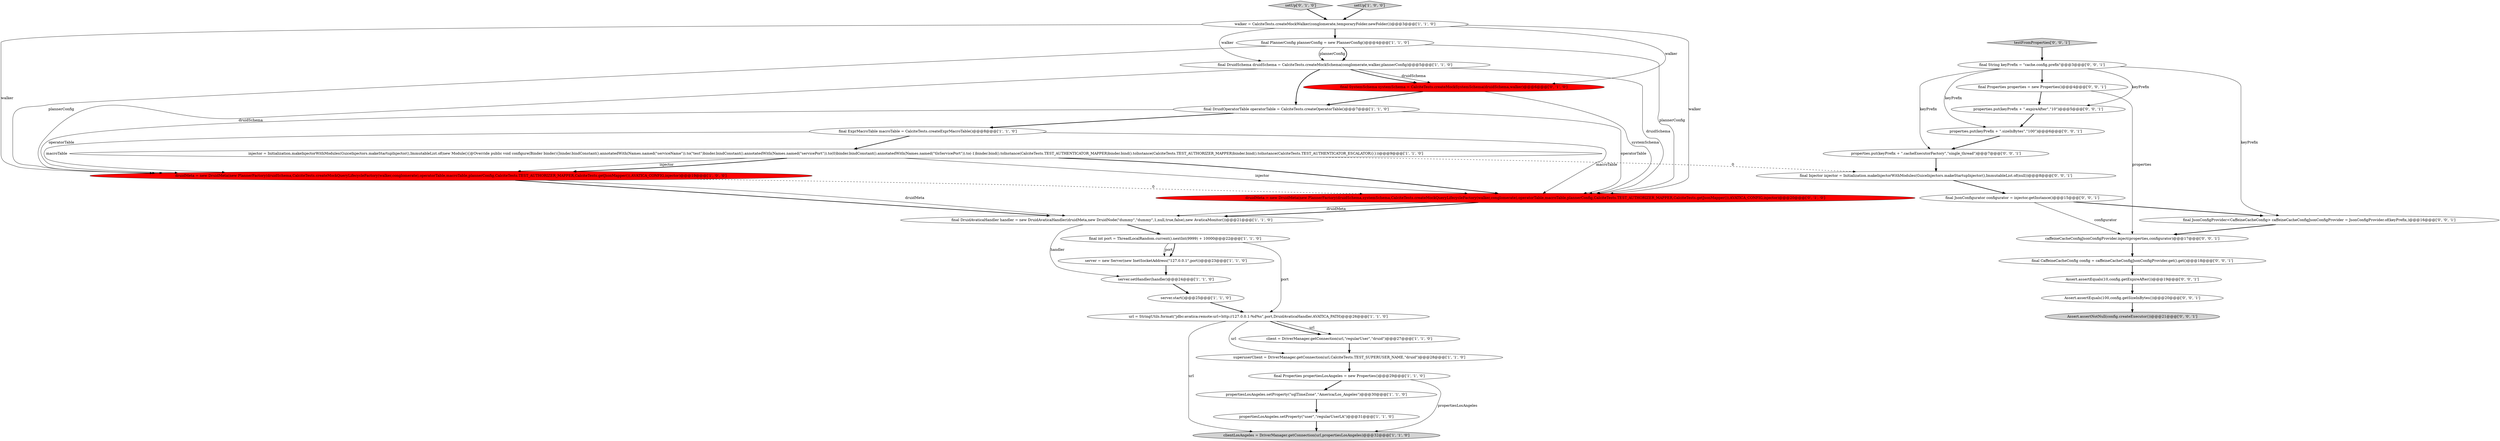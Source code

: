 digraph {
18 [style = filled, label = "injector = Initialization.makeInjectorWithModules(GuiceInjectors.makeStartupInjector(),ImmutableList.of(new Module(){@Override public void configure(Binder binder){binder.bindConstant().annotatedWith(Names.named(\"serviceName\")).to(\"test\")binder.bindConstant().annotatedWith(Names.named(\"servicePort\")).to(0)binder.bindConstant().annotatedWith(Names.named(\"tlsServicePort\")).to(-1)binder.bind().toInstance(CalciteTests.TEST_AUTHENTICATOR_MAPPER)binder.bind().toInstance(CalciteTests.TEST_AUTHORIZER_MAPPER)binder.bind().toInstance(CalciteTests.TEST_AUTHENTICATOR_ESCALATOR)}}))@@@9@@@['1', '1', '0']", fillcolor = white, shape = ellipse image = "AAA0AAABBB1BBB"];
34 [style = filled, label = "final String keyPrefix = \"cache.config.prefix\"@@@3@@@['0', '0', '1']", fillcolor = white, shape = ellipse image = "AAA0AAABBB3BBB"];
1 [style = filled, label = "clientLosAngeles = DriverManager.getConnection(url,propertiesLosAngeles)@@@32@@@['1', '1', '0']", fillcolor = lightgray, shape = ellipse image = "AAA0AAABBB1BBB"];
14 [style = filled, label = "final DruidAvaticaHandler handler = new DruidAvaticaHandler(druidMeta,new DruidNode(\"dummy\",\"dummy\",1,null,true,false),new AvaticaMonitor())@@@21@@@['1', '1', '0']", fillcolor = white, shape = ellipse image = "AAA0AAABBB1BBB"];
16 [style = filled, label = "final PlannerConfig plannerConfig = new PlannerConfig()@@@4@@@['1', '1', '0']", fillcolor = white, shape = ellipse image = "AAA0AAABBB1BBB"];
7 [style = filled, label = "final DruidSchema druidSchema = CalciteTests.createMockSchema(conglomerate,walker,plannerConfig)@@@5@@@['1', '1', '0']", fillcolor = white, shape = ellipse image = "AAA0AAABBB1BBB"];
0 [style = filled, label = "url = StringUtils.format(\"jdbc:avatica:remote:url=http://127.0.0.1:%d%s\",port,DruidAvaticaHandler.AVATICA_PATH)@@@26@@@['1', '1', '0']", fillcolor = white, shape = ellipse image = "AAA0AAABBB1BBB"];
21 [style = filled, label = "setUp['0', '1', '0']", fillcolor = lightgray, shape = diamond image = "AAA0AAABBB2BBB"];
25 [style = filled, label = "properties.put(keyPrefix + \".cacheExecutorFactory\",\"single_thread\")@@@7@@@['0', '0', '1']", fillcolor = white, shape = ellipse image = "AAA0AAABBB3BBB"];
26 [style = filled, label = "final CaffeineCacheConfig config = caffeineCacheConfigJsonConfigProvider.get().get()@@@18@@@['0', '0', '1']", fillcolor = white, shape = ellipse image = "AAA0AAABBB3BBB"];
2 [style = filled, label = "server.setHandler(handler)@@@24@@@['1', '1', '0']", fillcolor = white, shape = ellipse image = "AAA0AAABBB1BBB"];
13 [style = filled, label = "superuserClient = DriverManager.getConnection(url,CalciteTests.TEST_SUPERUSER_NAME,\"druid\")@@@28@@@['1', '1', '0']", fillcolor = white, shape = ellipse image = "AAA0AAABBB1BBB"];
22 [style = filled, label = "druidMeta = new DruidMeta(new PlannerFactory(druidSchema,systemSchema,CalciteTests.createMockQueryLifecycleFactory(walker,conglomerate),operatorTable,macroTable,plannerConfig,CalciteTests.TEST_AUTHORIZER_MAPPER,CalciteTests.getJsonMapper()),AVATICA_CONFIG,injector)@@@20@@@['0', '1', '0']", fillcolor = red, shape = ellipse image = "AAA1AAABBB2BBB"];
20 [style = filled, label = "final SystemSchema systemSchema = CalciteTests.createMockSystemSchema(druidSchema,walker)@@@6@@@['0', '1', '0']", fillcolor = red, shape = ellipse image = "AAA1AAABBB2BBB"];
24 [style = filled, label = "Assert.assertNotNull(config.createExecutor())@@@21@@@['0', '0', '1']", fillcolor = lightgray, shape = ellipse image = "AAA0AAABBB3BBB"];
23 [style = filled, label = "final JsonConfigurator configurator = injector.getInstance()@@@15@@@['0', '0', '1']", fillcolor = white, shape = ellipse image = "AAA0AAABBB3BBB"];
28 [style = filled, label = "final JsonConfigProvider<CaffeineCacheConfig> caffeineCacheConfigJsonConfigProvider = JsonConfigProvider.of(keyPrefix,)@@@16@@@['0', '0', '1']", fillcolor = white, shape = ellipse image = "AAA0AAABBB3BBB"];
36 [style = filled, label = "Assert.assertEquals(10,config.getExpireAfter())@@@19@@@['0', '0', '1']", fillcolor = white, shape = ellipse image = "AAA0AAABBB3BBB"];
19 [style = filled, label = "final DruidOperatorTable operatorTable = CalciteTests.createOperatorTable()@@@7@@@['1', '1', '0']", fillcolor = white, shape = ellipse image = "AAA0AAABBB1BBB"];
12 [style = filled, label = "server.start()@@@25@@@['1', '1', '0']", fillcolor = white, shape = ellipse image = "AAA0AAABBB1BBB"];
5 [style = filled, label = "walker = CalciteTests.createMockWalker(conglomerate,temporaryFolder.newFolder())@@@3@@@['1', '1', '0']", fillcolor = white, shape = ellipse image = "AAA0AAABBB1BBB"];
11 [style = filled, label = "final ExprMacroTable macroTable = CalciteTests.createExprMacroTable()@@@8@@@['1', '1', '0']", fillcolor = white, shape = ellipse image = "AAA0AAABBB1BBB"];
30 [style = filled, label = "caffeineCacheConfigJsonConfigProvider.inject(properties,configurator)@@@17@@@['0', '0', '1']", fillcolor = white, shape = ellipse image = "AAA0AAABBB3BBB"];
17 [style = filled, label = "propertiesLosAngeles.setProperty(\"sqlTimeZone\",\"America/Los_Angeles\")@@@30@@@['1', '1', '0']", fillcolor = white, shape = ellipse image = "AAA0AAABBB1BBB"];
3 [style = filled, label = "setUp['1', '0', '0']", fillcolor = lightgray, shape = diamond image = "AAA0AAABBB1BBB"];
10 [style = filled, label = "client = DriverManager.getConnection(url,\"regularUser\",\"druid\")@@@27@@@['1', '1', '0']", fillcolor = white, shape = ellipse image = "AAA0AAABBB1BBB"];
31 [style = filled, label = "properties.put(keyPrefix + \".sizeInBytes\",\"100\")@@@6@@@['0', '0', '1']", fillcolor = white, shape = ellipse image = "AAA0AAABBB3BBB"];
9 [style = filled, label = "server = new Server(new InetSocketAddress(\"127.0.0.1\",port))@@@23@@@['1', '1', '0']", fillcolor = white, shape = ellipse image = "AAA0AAABBB1BBB"];
33 [style = filled, label = "properties.put(keyPrefix + \".expireAfter\",\"10\")@@@5@@@['0', '0', '1']", fillcolor = white, shape = ellipse image = "AAA0AAABBB3BBB"];
6 [style = filled, label = "propertiesLosAngeles.setProperty(\"user\",\"regularUserLA\")@@@31@@@['1', '1', '0']", fillcolor = white, shape = ellipse image = "AAA0AAABBB1BBB"];
8 [style = filled, label = "druidMeta = new DruidMeta(new PlannerFactory(druidSchema,CalciteTests.createMockQueryLifecycleFactory(walker,conglomerate),operatorTable,macroTable,plannerConfig,CalciteTests.TEST_AUTHORIZER_MAPPER,CalciteTests.getJsonMapper()),AVATICA_CONFIG,injector)@@@19@@@['1', '0', '0']", fillcolor = red, shape = ellipse image = "AAA1AAABBB1BBB"];
29 [style = filled, label = "final Injector injector = Initialization.makeInjectorWithModules(GuiceInjectors.makeStartupInjector(),ImmutableList.of(null))@@@8@@@['0', '0', '1']", fillcolor = white, shape = ellipse image = "AAA0AAABBB3BBB"];
4 [style = filled, label = "final Properties propertiesLosAngeles = new Properties()@@@29@@@['1', '1', '0']", fillcolor = white, shape = ellipse image = "AAA0AAABBB1BBB"];
35 [style = filled, label = "testFromProperties['0', '0', '1']", fillcolor = lightgray, shape = diamond image = "AAA0AAABBB3BBB"];
27 [style = filled, label = "Assert.assertEquals(100,config.getSizeInBytes())@@@20@@@['0', '0', '1']", fillcolor = white, shape = ellipse image = "AAA0AAABBB3BBB"];
15 [style = filled, label = "final int port = ThreadLocalRandom.current().nextInt(9999) + 10000@@@22@@@['1', '1', '0']", fillcolor = white, shape = ellipse image = "AAA0AAABBB1BBB"];
32 [style = filled, label = "final Properties properties = new Properties()@@@4@@@['0', '0', '1']", fillcolor = white, shape = ellipse image = "AAA0AAABBB3BBB"];
34->28 [style = solid, label="keyPrefix"];
16->8 [style = solid, label="plannerConfig"];
19->22 [style = solid, label="operatorTable"];
0->10 [style = solid, label="url"];
31->25 [style = bold, label=""];
4->17 [style = bold, label=""];
7->20 [style = solid, label="druidSchema"];
28->30 [style = bold, label=""];
17->6 [style = bold, label=""];
9->2 [style = bold, label=""];
15->0 [style = solid, label="port"];
5->8 [style = solid, label="walker"];
26->36 [style = bold, label=""];
32->30 [style = solid, label="properties"];
30->26 [style = bold, label=""];
16->7 [style = bold, label=""];
8->14 [style = bold, label=""];
14->2 [style = solid, label="handler"];
19->11 [style = bold, label=""];
4->1 [style = solid, label="propertiesLosAngeles"];
22->14 [style = solid, label="druidMeta"];
7->20 [style = bold, label=""];
25->29 [style = bold, label=""];
29->23 [style = bold, label=""];
8->14 [style = solid, label="druidMeta"];
15->9 [style = solid, label="port"];
16->22 [style = solid, label="plannerConfig"];
12->0 [style = bold, label=""];
32->33 [style = bold, label=""];
11->18 [style = bold, label=""];
2->12 [style = bold, label=""];
7->22 [style = solid, label="druidSchema"];
5->16 [style = bold, label=""];
23->28 [style = bold, label=""];
8->22 [style = dashed, label="0"];
6->1 [style = bold, label=""];
21->5 [style = bold, label=""];
0->10 [style = bold, label=""];
3->5 [style = bold, label=""];
18->22 [style = bold, label=""];
20->22 [style = solid, label="systemSchema"];
36->27 [style = bold, label=""];
10->13 [style = bold, label=""];
15->9 [style = bold, label=""];
19->8 [style = solid, label="operatorTable"];
0->13 [style = solid, label="url"];
5->7 [style = solid, label="walker"];
18->29 [style = dashed, label="0"];
18->8 [style = solid, label="injector"];
33->31 [style = bold, label=""];
18->22 [style = solid, label="injector"];
34->32 [style = bold, label=""];
14->15 [style = bold, label=""];
27->24 [style = bold, label=""];
18->8 [style = bold, label=""];
5->22 [style = solid, label="walker"];
11->8 [style = solid, label="macroTable"];
22->14 [style = bold, label=""];
20->19 [style = bold, label=""];
35->34 [style = bold, label=""];
16->7 [style = solid, label="plannerConfig"];
0->1 [style = solid, label="url"];
7->19 [style = bold, label=""];
34->33 [style = solid, label="keyPrefix"];
34->25 [style = solid, label="keyPrefix"];
5->20 [style = solid, label="walker"];
7->8 [style = solid, label="druidSchema"];
34->31 [style = solid, label="keyPrefix"];
23->30 [style = solid, label="configurator"];
11->22 [style = solid, label="macroTable"];
13->4 [style = bold, label=""];
}
